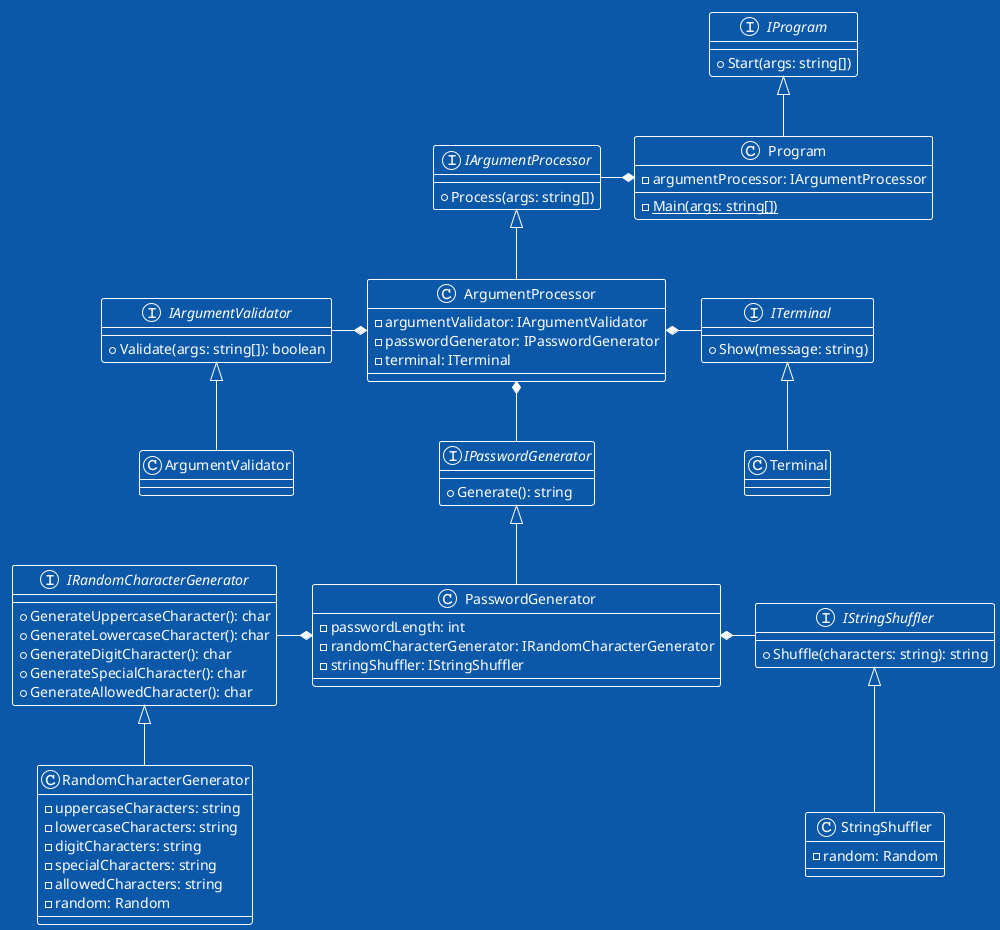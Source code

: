 @startuml Class
!theme amiga

interface IProgram {
    + Start(args: string[])
}

class Program {
    - argumentProcessor: IArgumentProcessor
    - {static} Main(args: string[])
}

interface IArgumentValidator {
    + Validate(args: string[]): boolean
}

class ArgumentValidator {
}

interface IArgumentProcessor {
    + Process(args: string[])
}

class ArgumentProcessor {
    - argumentValidator: IArgumentValidator
    - passwordGenerator: IPasswordGenerator
    - terminal: ITerminal
}

interface ITerminal {
    + Show(message: string)
}

class Terminal {
}

interface IPasswordGenerator {
    + Generate(): string
}

class PasswordGenerator {
    - passwordLength: int
    - randomCharacterGenerator: IRandomCharacterGenerator
    - stringShuffler: IStringShuffler
}

interface IRandomCharacterGenerator {
    + GenerateUppercaseCharacter(): char
    + GenerateLowercaseCharacter(): char
    + GenerateDigitCharacter(): char
    + GenerateSpecialCharacter(): char
    + GenerateAllowedCharacter(): char
}

class RandomCharacterGenerator {
    - uppercaseCharacters: string
    - lowercaseCharacters: string
    - digitCharacters: string
    - specialCharacters: string
    - allowedCharacters: string
    - random: Random
}

interface IStringShuffler {
    + Shuffle(characters: string): string
}

class StringShuffler {
    - random: Random
}

IArgumentValidator <|-- ArgumentValidator
IArgumentProcessor <|-- ArgumentProcessor
ITerminal <|-- Terminal
IPasswordGenerator <|-- PasswordGenerator
IProgram <|-- Program
IRandomCharacterGenerator <|-- RandomCharacterGenerator
IStringShuffler <|-- StringShuffler

Program *--l IArgumentProcessor

ArgumentProcessor *--l IArgumentValidator
ArgumentProcessor *--d IPasswordGenerator
ArgumentProcessor *--r ITerminal

PasswordGenerator *--l IRandomCharacterGenerator
PasswordGenerator *--r IStringShuffler
@enduml